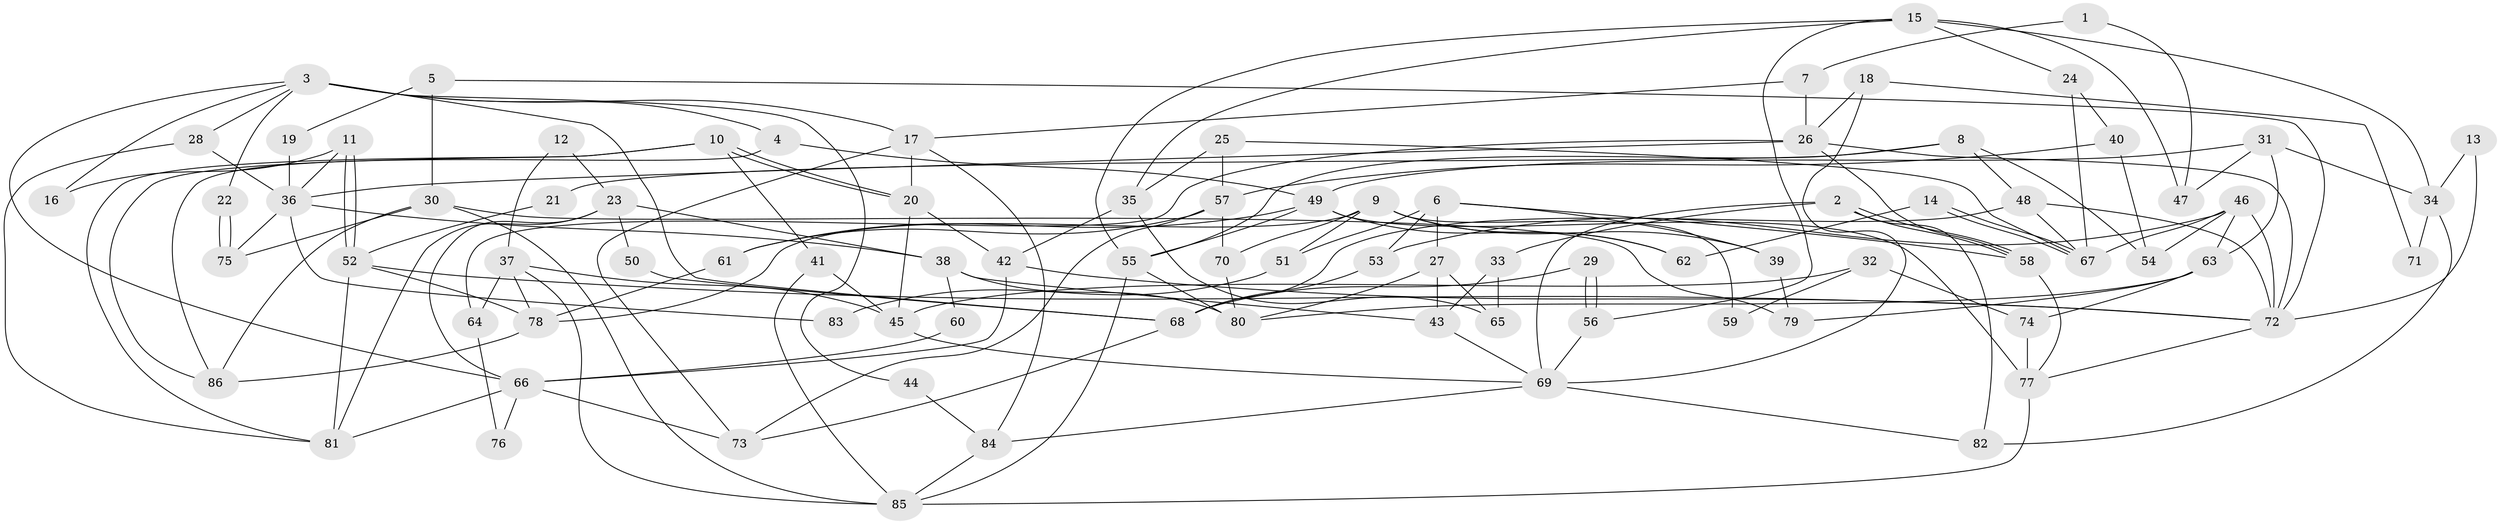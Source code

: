// Generated by graph-tools (version 1.1) at 2025/51/03/09/25 04:51:54]
// undirected, 86 vertices, 172 edges
graph export_dot {
graph [start="1"]
  node [color=gray90,style=filled];
  1;
  2;
  3;
  4;
  5;
  6;
  7;
  8;
  9;
  10;
  11;
  12;
  13;
  14;
  15;
  16;
  17;
  18;
  19;
  20;
  21;
  22;
  23;
  24;
  25;
  26;
  27;
  28;
  29;
  30;
  31;
  32;
  33;
  34;
  35;
  36;
  37;
  38;
  39;
  40;
  41;
  42;
  43;
  44;
  45;
  46;
  47;
  48;
  49;
  50;
  51;
  52;
  53;
  54;
  55;
  56;
  57;
  58;
  59;
  60;
  61;
  62;
  63;
  64;
  65;
  66;
  67;
  68;
  69;
  70;
  71;
  72;
  73;
  74;
  75;
  76;
  77;
  78;
  79;
  80;
  81;
  82;
  83;
  84;
  85;
  86;
  1 -- 7;
  1 -- 47;
  2 -- 58;
  2 -- 58;
  2 -- 33;
  2 -- 69;
  2 -- 82;
  3 -- 66;
  3 -- 17;
  3 -- 4;
  3 -- 16;
  3 -- 22;
  3 -- 28;
  3 -- 44;
  3 -- 68;
  4 -- 49;
  4 -- 86;
  5 -- 30;
  5 -- 72;
  5 -- 19;
  6 -- 58;
  6 -- 53;
  6 -- 27;
  6 -- 39;
  6 -- 51;
  7 -- 17;
  7 -- 26;
  8 -- 48;
  8 -- 55;
  8 -- 21;
  8 -- 54;
  9 -- 78;
  9 -- 70;
  9 -- 39;
  9 -- 51;
  9 -- 59;
  9 -- 62;
  10 -- 20;
  10 -- 20;
  10 -- 41;
  10 -- 81;
  10 -- 86;
  11 -- 36;
  11 -- 52;
  11 -- 52;
  11 -- 16;
  12 -- 37;
  12 -- 23;
  13 -- 72;
  13 -- 34;
  14 -- 62;
  14 -- 67;
  14 -- 67;
  15 -- 55;
  15 -- 34;
  15 -- 24;
  15 -- 35;
  15 -- 47;
  15 -- 56;
  17 -- 84;
  17 -- 73;
  17 -- 20;
  18 -- 69;
  18 -- 26;
  18 -- 71;
  19 -- 36;
  20 -- 42;
  20 -- 45;
  21 -- 52;
  22 -- 75;
  22 -- 75;
  23 -- 38;
  23 -- 81;
  23 -- 50;
  23 -- 66;
  24 -- 67;
  24 -- 40;
  25 -- 67;
  25 -- 35;
  25 -- 57;
  26 -- 72;
  26 -- 36;
  26 -- 58;
  26 -- 64;
  27 -- 43;
  27 -- 65;
  27 -- 80;
  28 -- 81;
  28 -- 36;
  29 -- 56;
  29 -- 56;
  29 -- 68;
  30 -- 79;
  30 -- 86;
  30 -- 75;
  30 -- 85;
  31 -- 49;
  31 -- 63;
  31 -- 34;
  31 -- 47;
  32 -- 74;
  32 -- 45;
  32 -- 59;
  33 -- 65;
  33 -- 43;
  34 -- 82;
  34 -- 71;
  35 -- 42;
  35 -- 65;
  36 -- 75;
  36 -- 38;
  36 -- 83;
  37 -- 45;
  37 -- 78;
  37 -- 64;
  37 -- 85;
  38 -- 80;
  38 -- 43;
  38 -- 60;
  39 -- 79;
  40 -- 54;
  40 -- 57;
  41 -- 85;
  41 -- 45;
  42 -- 72;
  42 -- 66;
  43 -- 69;
  44 -- 84;
  45 -- 69;
  46 -- 67;
  46 -- 72;
  46 -- 53;
  46 -- 54;
  46 -- 63;
  48 -- 72;
  48 -- 68;
  48 -- 67;
  49 -- 61;
  49 -- 77;
  49 -- 55;
  49 -- 62;
  50 -- 68;
  51 -- 83;
  52 -- 81;
  52 -- 72;
  52 -- 78;
  53 -- 68;
  55 -- 85;
  55 -- 80;
  56 -- 69;
  57 -- 61;
  57 -- 70;
  57 -- 73;
  58 -- 77;
  60 -- 66;
  61 -- 78;
  63 -- 80;
  63 -- 74;
  63 -- 79;
  64 -- 76;
  66 -- 73;
  66 -- 76;
  66 -- 81;
  68 -- 73;
  69 -- 82;
  69 -- 84;
  70 -- 80;
  72 -- 77;
  74 -- 77;
  77 -- 85;
  78 -- 86;
  84 -- 85;
}
